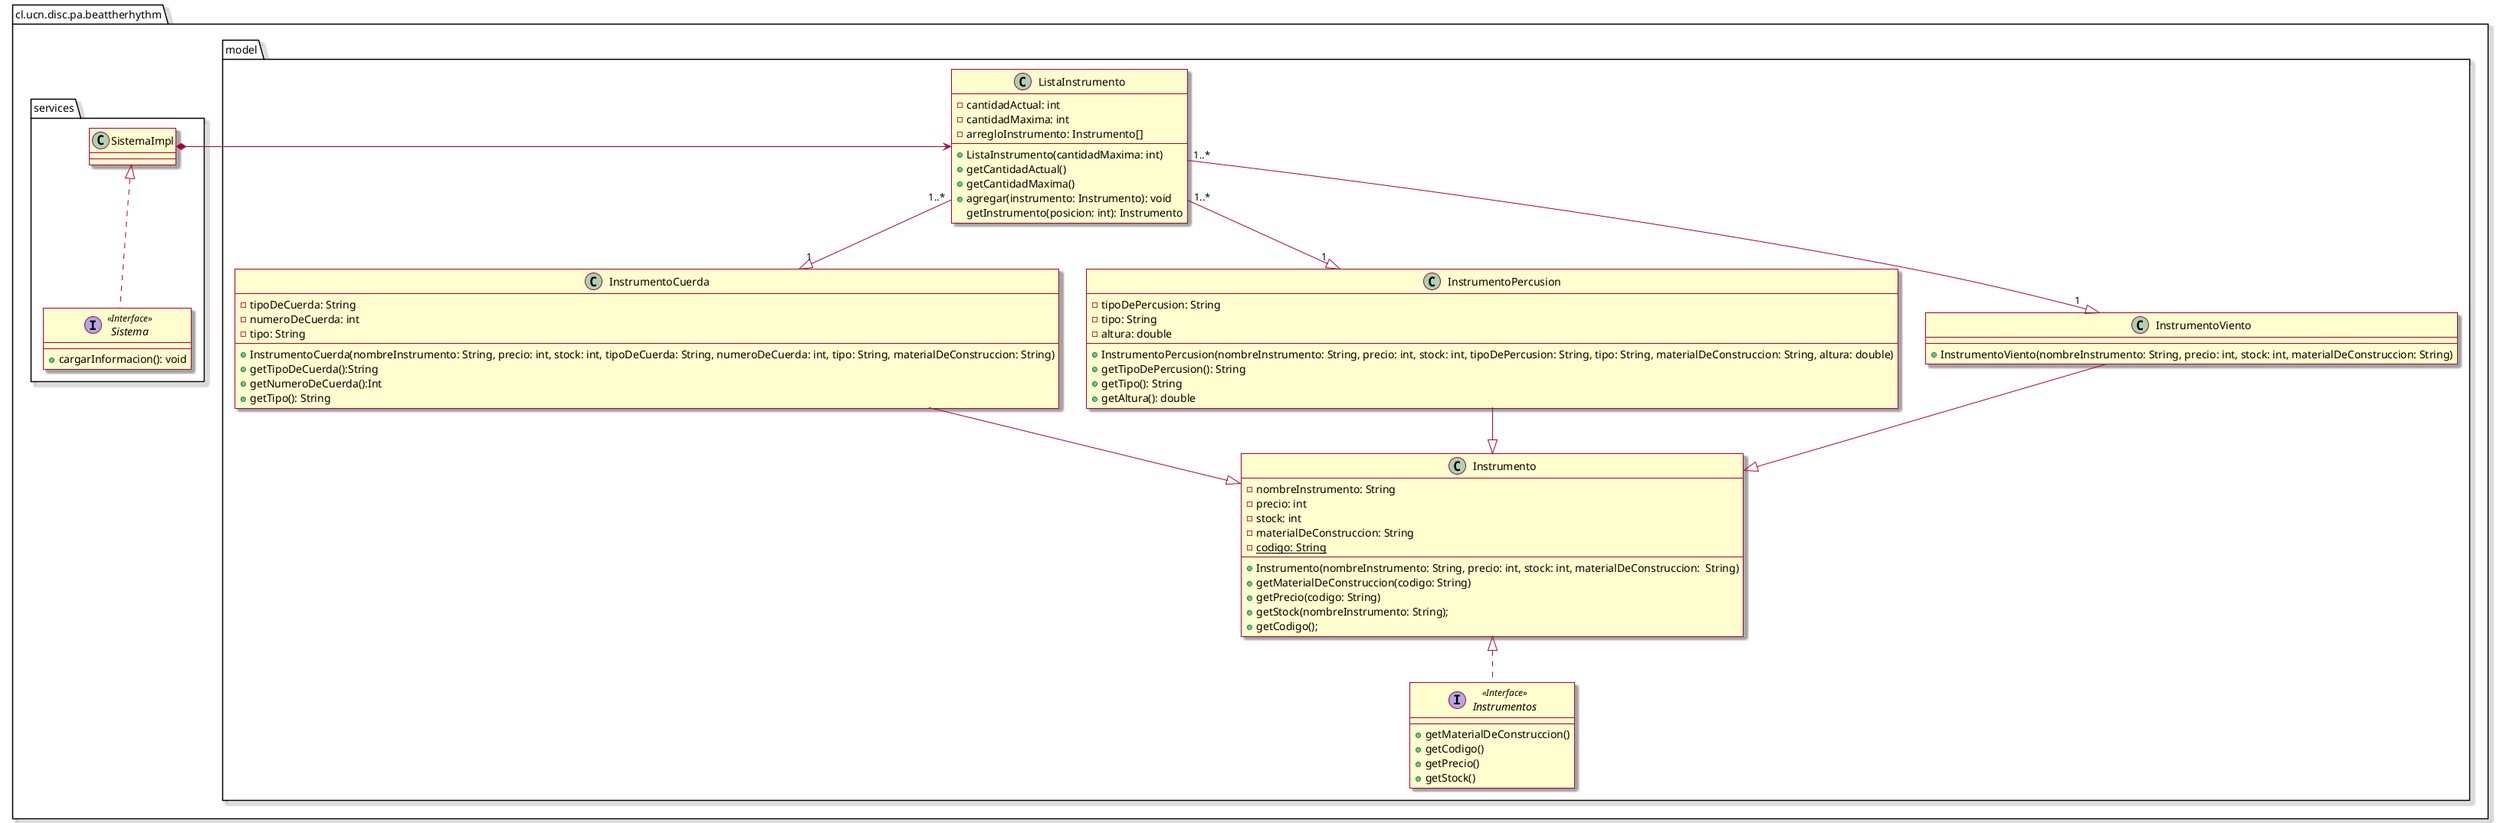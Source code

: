 @startuml
set separator none
!pragma useIntermediatePackages false
skin rose
package cl.ucn.disc.pa.beattherhythm{
    package model{
        class Instrumento{
        - nombreInstrumento: String
        - precio: int
        - stock: int
        - materialDeConstruccion: String
        - {static}codigo: String
        + Instrumento(nombreInstrumento: String, precio: int, stock: int, materialDeConstruccion:  String)
        + getMaterialDeConstruccion(codigo: String)
        + getPrecio(codigo: String)
        + getStock(nombreInstrumento: String);
        + getCodigo();

        }
        class ListaInstrumento{
            -cantidadActual: int
            -cantidadMaxima: int
            -arregloInstrumento: Instrumento[]
            +ListaInstrumento(cantidadMaxima: int)
            +getCantidadActual()
            +getCantidadMaxima()
            +agregar(instrumento: Instrumento): void
            getInstrumento(posicion: int): Instrumento
        }
        class InstrumentoCuerda{
            -tipoDeCuerda: String
            -numeroDeCuerda: int
            -tipo: String
            +InstrumentoCuerda(nombreInstrumento: String, precio: int, stock: int, tipoDeCuerda: String, numeroDeCuerda: int, tipo: String, materialDeConstruccion: String)
            +getTipoDeCuerda():String
            +getNumeroDeCuerda():Int
            +getTipo(): String
        }
        class InstrumentoPercusion{
            -tipoDePercusion: String
            -tipo: String
            -altura: double
            +InstrumentoPercusion(nombreInstrumento: String, precio: int, stock: int, tipoDePercusion: String, tipo: String, materialDeConstruccion: String, altura: double)
            +getTipoDePercusion(): String
            +getTipo(): String
            +getAltura(): double
        }
        class InstrumentoViento{
            +InstrumentoViento(nombreInstrumento: String, precio: int, stock: int, materialDeConstruccion: String)
        }
        interface Instrumentos <<Interface>>{
            +getMaterialDeConstruccion()
            +getCodigo()
            +getPrecio()
            +getStock()
        }
    }
    package services{
        interface Sistema <<Interface>>{
            +cargarInformacion(): void
        }
        class SistemaImpl{
        }
    }
}
SistemaImpl *-> ListaInstrumento
ListaInstrumento "1..*"--|>"1" InstrumentoCuerda
ListaInstrumento "1..*"--|>"1" InstrumentoPercusion
ListaInstrumento "1..*"--|>"1" InstrumentoViento
Instrumento <|.. Instrumentos
InstrumentoCuerda --|> Instrumento
InstrumentoPercusion --|> Instrumento
InstrumentoViento   --|> Instrumento


SistemaImpl <|.. Sistema
@enduml
